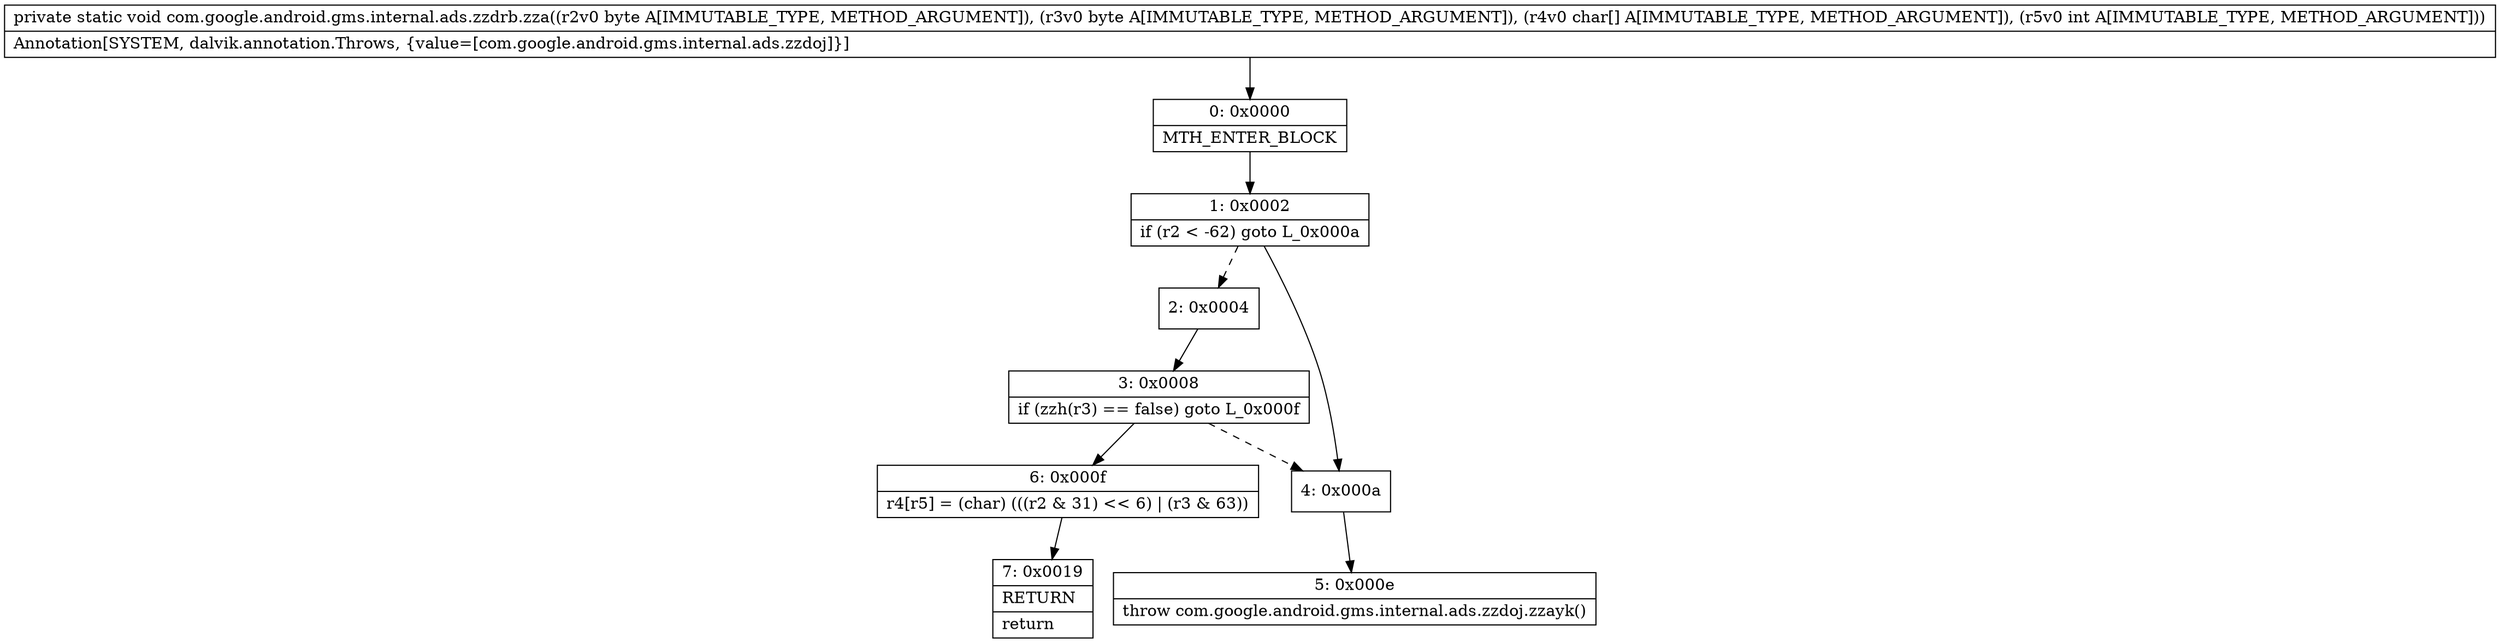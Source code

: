 digraph "CFG forcom.google.android.gms.internal.ads.zzdrb.zza(BB[CI)V" {
Node_0 [shape=record,label="{0\:\ 0x0000|MTH_ENTER_BLOCK\l}"];
Node_1 [shape=record,label="{1\:\ 0x0002|if (r2 \< \-62) goto L_0x000a\l}"];
Node_2 [shape=record,label="{2\:\ 0x0004}"];
Node_3 [shape=record,label="{3\:\ 0x0008|if (zzh(r3) == false) goto L_0x000f\l}"];
Node_4 [shape=record,label="{4\:\ 0x000a}"];
Node_5 [shape=record,label="{5\:\ 0x000e|throw com.google.android.gms.internal.ads.zzdoj.zzayk()\l}"];
Node_6 [shape=record,label="{6\:\ 0x000f|r4[r5] = (char) (((r2 & 31) \<\< 6) \| (r3 & 63))\l}"];
Node_7 [shape=record,label="{7\:\ 0x0019|RETURN\l|return\l}"];
MethodNode[shape=record,label="{private static void com.google.android.gms.internal.ads.zzdrb.zza((r2v0 byte A[IMMUTABLE_TYPE, METHOD_ARGUMENT]), (r3v0 byte A[IMMUTABLE_TYPE, METHOD_ARGUMENT]), (r4v0 char[] A[IMMUTABLE_TYPE, METHOD_ARGUMENT]), (r5v0 int A[IMMUTABLE_TYPE, METHOD_ARGUMENT]))  | Annotation[SYSTEM, dalvik.annotation.Throws, \{value=[com.google.android.gms.internal.ads.zzdoj]\}]\l}"];
MethodNode -> Node_0;
Node_0 -> Node_1;
Node_1 -> Node_2[style=dashed];
Node_1 -> Node_4;
Node_2 -> Node_3;
Node_3 -> Node_4[style=dashed];
Node_3 -> Node_6;
Node_4 -> Node_5;
Node_6 -> Node_7;
}

